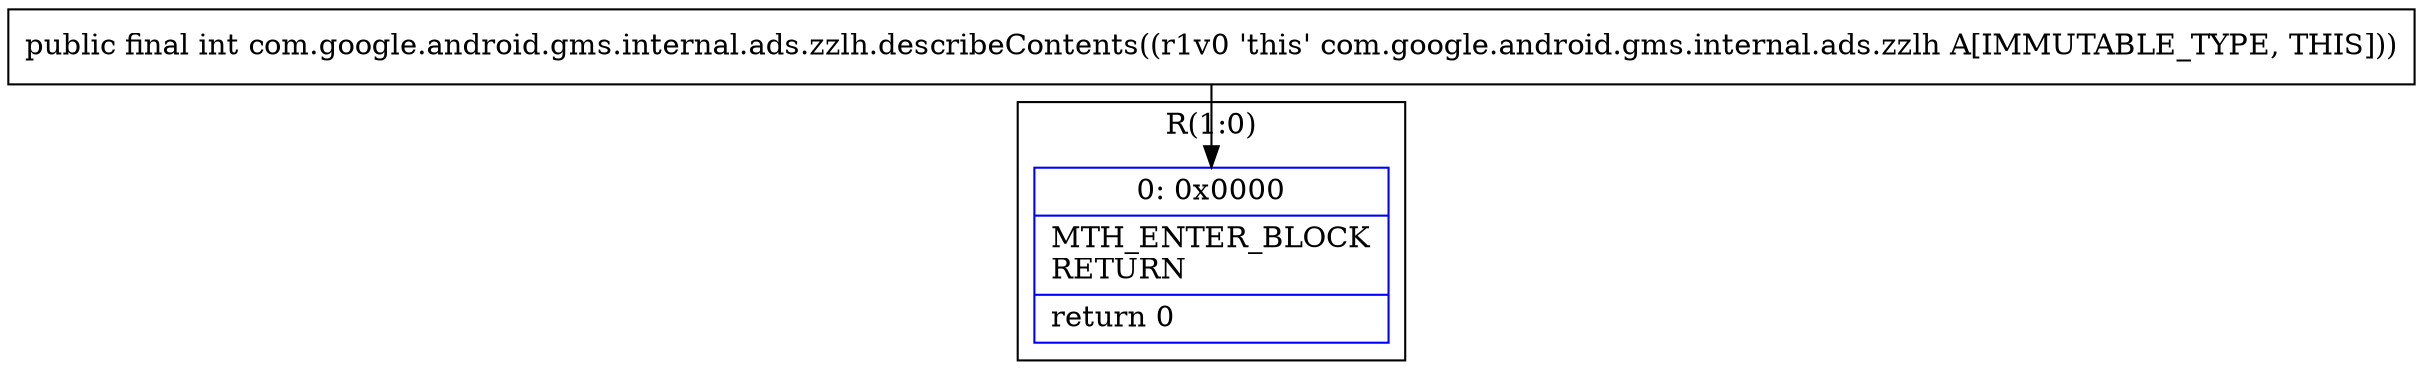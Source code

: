 digraph "CFG forcom.google.android.gms.internal.ads.zzlh.describeContents()I" {
subgraph cluster_Region_2035050518 {
label = "R(1:0)";
node [shape=record,color=blue];
Node_0 [shape=record,label="{0\:\ 0x0000|MTH_ENTER_BLOCK\lRETURN\l|return 0\l}"];
}
MethodNode[shape=record,label="{public final int com.google.android.gms.internal.ads.zzlh.describeContents((r1v0 'this' com.google.android.gms.internal.ads.zzlh A[IMMUTABLE_TYPE, THIS])) }"];
MethodNode -> Node_0;
}

